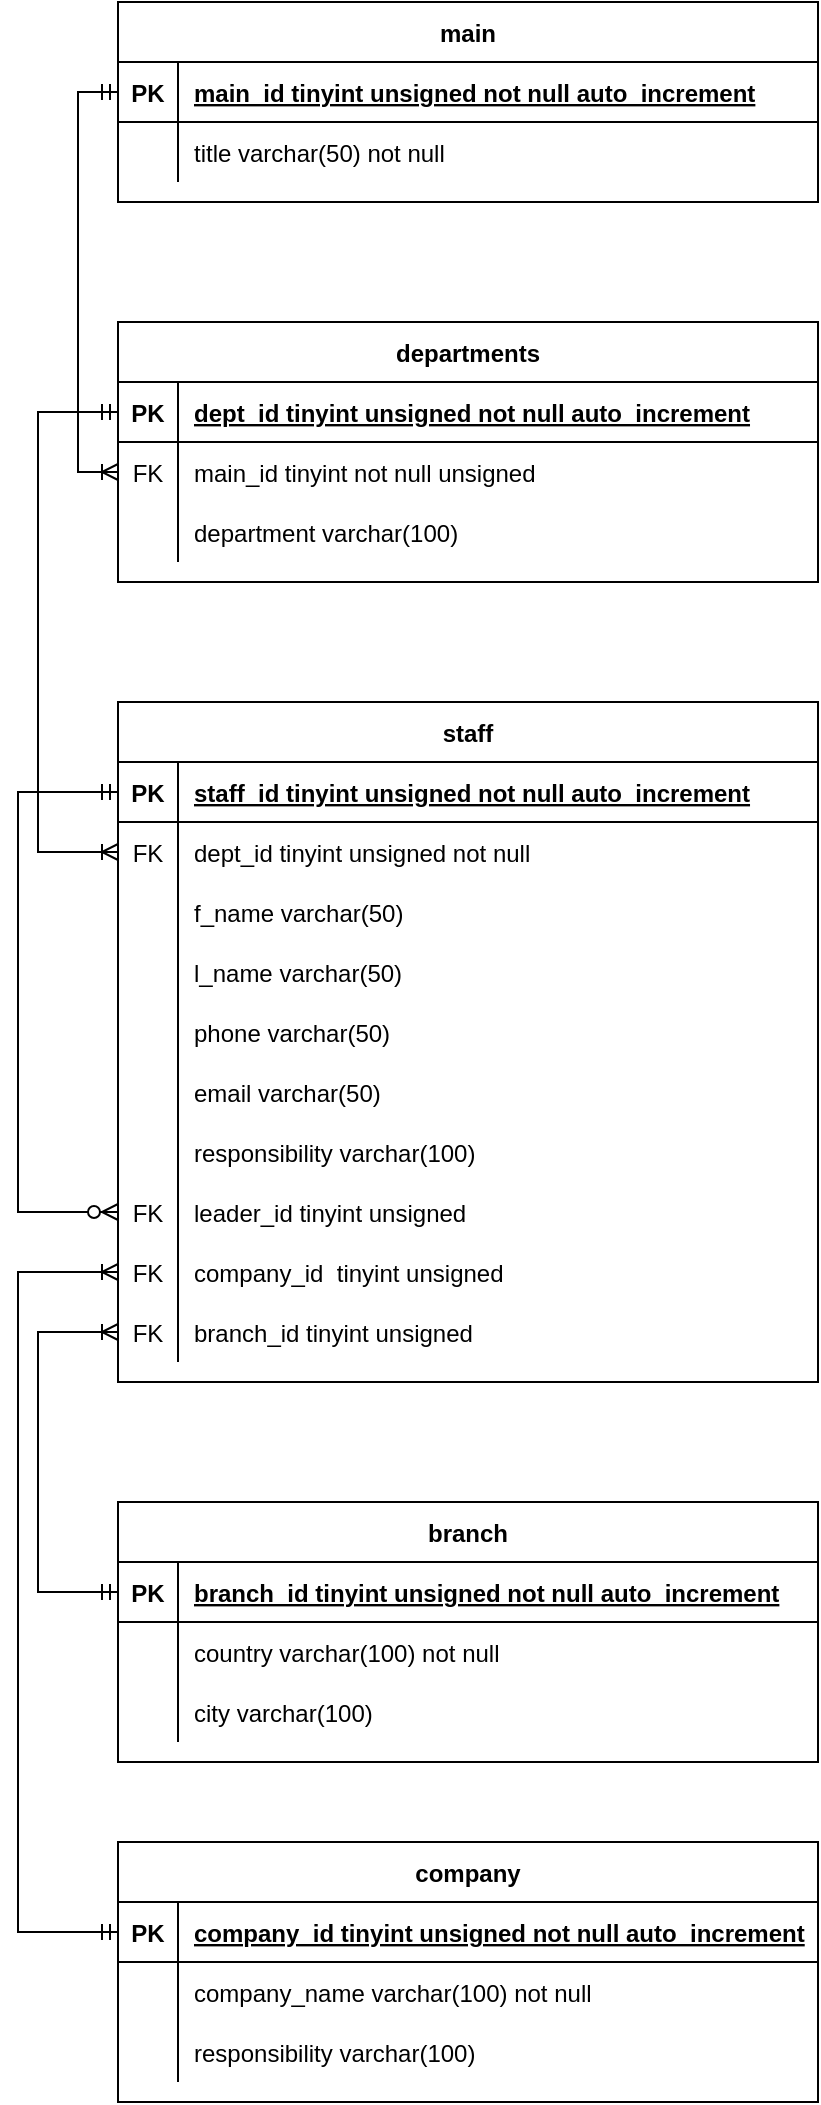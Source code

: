 <mxfile version="24.7.7">
  <diagram id="R2lEEEUBdFMjLlhIrx00" name="Page-1">
    <mxGraphModel dx="954" dy="689" grid="1" gridSize="10" guides="1" tooltips="1" connect="1" arrows="1" fold="1" page="1" pageScale="1" pageWidth="850" pageHeight="1100" math="0" shadow="0" extFonts="Permanent Marker^https://fonts.googleapis.com/css?family=Permanent+Marker">
      <root>
        <mxCell id="0" />
        <mxCell id="1" parent="0" />
        <mxCell id="C-vyLk0tnHw3VtMMgP7b-23" value="main" style="shape=table;startSize=30;container=1;collapsible=1;childLayout=tableLayout;fixedRows=1;rowLines=0;fontStyle=1;align=center;resizeLast=1;" parent="1" vertex="1">
          <mxGeometry x="250" y="30" width="350" height="100" as="geometry" />
        </mxCell>
        <mxCell id="C-vyLk0tnHw3VtMMgP7b-24" value="" style="shape=partialRectangle;collapsible=0;dropTarget=0;pointerEvents=0;fillColor=none;points=[[0,0.5],[1,0.5]];portConstraint=eastwest;top=0;left=0;right=0;bottom=1;" parent="C-vyLk0tnHw3VtMMgP7b-23" vertex="1">
          <mxGeometry y="30" width="350" height="30" as="geometry" />
        </mxCell>
        <mxCell id="C-vyLk0tnHw3VtMMgP7b-25" value="PK" style="shape=partialRectangle;overflow=hidden;connectable=0;fillColor=none;top=0;left=0;bottom=0;right=0;fontStyle=1;" parent="C-vyLk0tnHw3VtMMgP7b-24" vertex="1">
          <mxGeometry width="30" height="30" as="geometry">
            <mxRectangle width="30" height="30" as="alternateBounds" />
          </mxGeometry>
        </mxCell>
        <mxCell id="C-vyLk0tnHw3VtMMgP7b-26" value="main_id tinyint unsigned not null auto_increment" style="shape=partialRectangle;overflow=hidden;connectable=0;fillColor=none;top=0;left=0;bottom=0;right=0;align=left;spacingLeft=6;fontStyle=5;" parent="C-vyLk0tnHw3VtMMgP7b-24" vertex="1">
          <mxGeometry x="30" width="320" height="30" as="geometry">
            <mxRectangle width="320" height="30" as="alternateBounds" />
          </mxGeometry>
        </mxCell>
        <mxCell id="C-vyLk0tnHw3VtMMgP7b-27" value="" style="shape=partialRectangle;collapsible=0;dropTarget=0;pointerEvents=0;fillColor=none;points=[[0,0.5],[1,0.5]];portConstraint=eastwest;top=0;left=0;right=0;bottom=0;" parent="C-vyLk0tnHw3VtMMgP7b-23" vertex="1">
          <mxGeometry y="60" width="350" height="30" as="geometry" />
        </mxCell>
        <mxCell id="C-vyLk0tnHw3VtMMgP7b-28" value="" style="shape=partialRectangle;overflow=hidden;connectable=0;fillColor=none;top=0;left=0;bottom=0;right=0;" parent="C-vyLk0tnHw3VtMMgP7b-27" vertex="1">
          <mxGeometry width="30" height="30" as="geometry">
            <mxRectangle width="30" height="30" as="alternateBounds" />
          </mxGeometry>
        </mxCell>
        <mxCell id="C-vyLk0tnHw3VtMMgP7b-29" value="title varchar(50) not null" style="shape=partialRectangle;overflow=hidden;connectable=0;fillColor=none;top=0;left=0;bottom=0;right=0;align=left;spacingLeft=6;" parent="C-vyLk0tnHw3VtMMgP7b-27" vertex="1">
          <mxGeometry x="30" width="320" height="30" as="geometry">
            <mxRectangle width="320" height="30" as="alternateBounds" />
          </mxGeometry>
        </mxCell>
        <mxCell id="VfBPIsVV0mVsn_l3lCs0-1" value="departments" style="shape=table;startSize=30;container=1;collapsible=1;childLayout=tableLayout;fixedRows=1;rowLines=0;fontStyle=1;align=center;resizeLast=1;" parent="1" vertex="1">
          <mxGeometry x="250" y="190" width="350" height="130" as="geometry">
            <mxRectangle x="520" y="120" width="110" height="30" as="alternateBounds" />
          </mxGeometry>
        </mxCell>
        <mxCell id="VfBPIsVV0mVsn_l3lCs0-2" value="" style="shape=partialRectangle;collapsible=0;dropTarget=0;pointerEvents=0;fillColor=none;points=[[0,0.5],[1,0.5]];portConstraint=eastwest;top=0;left=0;right=0;bottom=1;" parent="VfBPIsVV0mVsn_l3lCs0-1" vertex="1">
          <mxGeometry y="30" width="350" height="30" as="geometry" />
        </mxCell>
        <mxCell id="VfBPIsVV0mVsn_l3lCs0-3" value="PK" style="shape=partialRectangle;overflow=hidden;connectable=0;fillColor=none;top=0;left=0;bottom=0;right=0;fontStyle=1;" parent="VfBPIsVV0mVsn_l3lCs0-2" vertex="1">
          <mxGeometry width="30" height="30" as="geometry">
            <mxRectangle width="30" height="30" as="alternateBounds" />
          </mxGeometry>
        </mxCell>
        <mxCell id="VfBPIsVV0mVsn_l3lCs0-4" value="dept_id tinyint unsigned not null auto_increment" style="shape=partialRectangle;overflow=hidden;connectable=0;fillColor=none;top=0;left=0;bottom=0;right=0;align=left;spacingLeft=6;fontStyle=5;" parent="VfBPIsVV0mVsn_l3lCs0-2" vertex="1">
          <mxGeometry x="30" width="320" height="30" as="geometry">
            <mxRectangle width="320" height="30" as="alternateBounds" />
          </mxGeometry>
        </mxCell>
        <mxCell id="VfBPIsVV0mVsn_l3lCs0-5" value="" style="shape=partialRectangle;collapsible=0;dropTarget=0;pointerEvents=0;fillColor=none;points=[[0,0.5],[1,0.5]];portConstraint=eastwest;top=0;left=0;right=0;bottom=0;" parent="VfBPIsVV0mVsn_l3lCs0-1" vertex="1">
          <mxGeometry y="60" width="350" height="30" as="geometry" />
        </mxCell>
        <mxCell id="VfBPIsVV0mVsn_l3lCs0-6" value="FK" style="shape=partialRectangle;overflow=hidden;connectable=0;fillColor=none;top=0;left=0;bottom=0;right=0;" parent="VfBPIsVV0mVsn_l3lCs0-5" vertex="1">
          <mxGeometry width="30" height="30" as="geometry">
            <mxRectangle width="30" height="30" as="alternateBounds" />
          </mxGeometry>
        </mxCell>
        <mxCell id="VfBPIsVV0mVsn_l3lCs0-7" value="main_id tinyint not null unsigned" style="shape=partialRectangle;overflow=hidden;connectable=0;fillColor=none;top=0;left=0;bottom=0;right=0;align=left;spacingLeft=6;" parent="VfBPIsVV0mVsn_l3lCs0-5" vertex="1">
          <mxGeometry x="30" width="320" height="30" as="geometry">
            <mxRectangle width="320" height="30" as="alternateBounds" />
          </mxGeometry>
        </mxCell>
        <mxCell id="VfBPIsVV0mVsn_l3lCs0-25" value="" style="shape=partialRectangle;collapsible=0;dropTarget=0;pointerEvents=0;fillColor=none;points=[[0,0.5],[1,0.5]];portConstraint=eastwest;top=0;left=0;right=0;bottom=0;" parent="VfBPIsVV0mVsn_l3lCs0-1" vertex="1">
          <mxGeometry y="90" width="350" height="30" as="geometry" />
        </mxCell>
        <mxCell id="VfBPIsVV0mVsn_l3lCs0-26" value="" style="shape=partialRectangle;overflow=hidden;connectable=0;fillColor=none;top=0;left=0;bottom=0;right=0;" parent="VfBPIsVV0mVsn_l3lCs0-25" vertex="1">
          <mxGeometry width="30" height="30" as="geometry">
            <mxRectangle width="30" height="30" as="alternateBounds" />
          </mxGeometry>
        </mxCell>
        <mxCell id="VfBPIsVV0mVsn_l3lCs0-27" value="department varchar(100)" style="shape=partialRectangle;overflow=hidden;connectable=0;fillColor=none;top=0;left=0;bottom=0;right=0;align=left;spacingLeft=6;" parent="VfBPIsVV0mVsn_l3lCs0-25" vertex="1">
          <mxGeometry x="30" width="320" height="30" as="geometry">
            <mxRectangle width="320" height="30" as="alternateBounds" />
          </mxGeometry>
        </mxCell>
        <mxCell id="VfBPIsVV0mVsn_l3lCs0-34" value="staff" style="shape=table;startSize=30;container=1;collapsible=1;childLayout=tableLayout;fixedRows=1;rowLines=0;fontStyle=1;align=center;resizeLast=1;" parent="1" vertex="1">
          <mxGeometry x="250" y="380" width="350" height="340" as="geometry">
            <mxRectangle x="520" y="120" width="110" height="30" as="alternateBounds" />
          </mxGeometry>
        </mxCell>
        <mxCell id="VfBPIsVV0mVsn_l3lCs0-35" value="" style="shape=partialRectangle;collapsible=0;dropTarget=0;pointerEvents=0;fillColor=none;points=[[0,0.5],[1,0.5]];portConstraint=eastwest;top=0;left=0;right=0;bottom=1;" parent="VfBPIsVV0mVsn_l3lCs0-34" vertex="1">
          <mxGeometry y="30" width="350" height="30" as="geometry" />
        </mxCell>
        <mxCell id="VfBPIsVV0mVsn_l3lCs0-36" value="PK" style="shape=partialRectangle;overflow=hidden;connectable=0;fillColor=none;top=0;left=0;bottom=0;right=0;fontStyle=1;" parent="VfBPIsVV0mVsn_l3lCs0-35" vertex="1">
          <mxGeometry width="30" height="30" as="geometry">
            <mxRectangle width="30" height="30" as="alternateBounds" />
          </mxGeometry>
        </mxCell>
        <mxCell id="VfBPIsVV0mVsn_l3lCs0-37" value="staff_id tinyint unsigned not null auto_increment" style="shape=partialRectangle;overflow=hidden;connectable=0;fillColor=none;top=0;left=0;bottom=0;right=0;align=left;spacingLeft=6;fontStyle=5;" parent="VfBPIsVV0mVsn_l3lCs0-35" vertex="1">
          <mxGeometry x="30" width="320" height="30" as="geometry">
            <mxRectangle width="320" height="30" as="alternateBounds" />
          </mxGeometry>
        </mxCell>
        <mxCell id="VfBPIsVV0mVsn_l3lCs0-38" value="" style="shape=partialRectangle;collapsible=0;dropTarget=0;pointerEvents=0;fillColor=none;points=[[0,0.5],[1,0.5]];portConstraint=eastwest;top=0;left=0;right=0;bottom=0;" parent="VfBPIsVV0mVsn_l3lCs0-34" vertex="1">
          <mxGeometry y="60" width="350" height="30" as="geometry" />
        </mxCell>
        <mxCell id="VfBPIsVV0mVsn_l3lCs0-39" value="FK" style="shape=partialRectangle;overflow=hidden;connectable=0;fillColor=none;top=0;left=0;bottom=0;right=0;" parent="VfBPIsVV0mVsn_l3lCs0-38" vertex="1">
          <mxGeometry width="30" height="30" as="geometry">
            <mxRectangle width="30" height="30" as="alternateBounds" />
          </mxGeometry>
        </mxCell>
        <mxCell id="VfBPIsVV0mVsn_l3lCs0-40" value="dept_id tinyint unsigned not null" style="shape=partialRectangle;overflow=hidden;connectable=0;fillColor=none;top=0;left=0;bottom=0;right=0;align=left;spacingLeft=6;" parent="VfBPIsVV0mVsn_l3lCs0-38" vertex="1">
          <mxGeometry x="30" width="320" height="30" as="geometry">
            <mxRectangle width="320" height="30" as="alternateBounds" />
          </mxGeometry>
        </mxCell>
        <mxCell id="VfBPIsVV0mVsn_l3lCs0-41" value="" style="shape=partialRectangle;collapsible=0;dropTarget=0;pointerEvents=0;fillColor=none;points=[[0,0.5],[1,0.5]];portConstraint=eastwest;top=0;left=0;right=0;bottom=0;" parent="VfBPIsVV0mVsn_l3lCs0-34" vertex="1">
          <mxGeometry y="90" width="350" height="30" as="geometry" />
        </mxCell>
        <mxCell id="VfBPIsVV0mVsn_l3lCs0-42" value="" style="shape=partialRectangle;overflow=hidden;connectable=0;fillColor=none;top=0;left=0;bottom=0;right=0;" parent="VfBPIsVV0mVsn_l3lCs0-41" vertex="1">
          <mxGeometry width="30" height="30" as="geometry">
            <mxRectangle width="30" height="30" as="alternateBounds" />
          </mxGeometry>
        </mxCell>
        <mxCell id="VfBPIsVV0mVsn_l3lCs0-43" value="f_name varchar(50)" style="shape=partialRectangle;overflow=hidden;connectable=0;fillColor=none;top=0;left=0;bottom=0;right=0;align=left;spacingLeft=6;" parent="VfBPIsVV0mVsn_l3lCs0-41" vertex="1">
          <mxGeometry x="30" width="320" height="30" as="geometry">
            <mxRectangle width="320" height="30" as="alternateBounds" />
          </mxGeometry>
        </mxCell>
        <mxCell id="VfBPIsVV0mVsn_l3lCs0-44" value="" style="shape=partialRectangle;collapsible=0;dropTarget=0;pointerEvents=0;fillColor=none;points=[[0,0.5],[1,0.5]];portConstraint=eastwest;top=0;left=0;right=0;bottom=0;" parent="VfBPIsVV0mVsn_l3lCs0-34" vertex="1">
          <mxGeometry y="120" width="350" height="30" as="geometry" />
        </mxCell>
        <mxCell id="VfBPIsVV0mVsn_l3lCs0-45" value="" style="shape=partialRectangle;overflow=hidden;connectable=0;fillColor=none;top=0;left=0;bottom=0;right=0;" parent="VfBPIsVV0mVsn_l3lCs0-44" vertex="1">
          <mxGeometry width="30" height="30" as="geometry">
            <mxRectangle width="30" height="30" as="alternateBounds" />
          </mxGeometry>
        </mxCell>
        <mxCell id="VfBPIsVV0mVsn_l3lCs0-46" value="l_name varchar(50)" style="shape=partialRectangle;overflow=hidden;connectable=0;fillColor=none;top=0;left=0;bottom=0;right=0;align=left;spacingLeft=6;" parent="VfBPIsVV0mVsn_l3lCs0-44" vertex="1">
          <mxGeometry x="30" width="320" height="30" as="geometry">
            <mxRectangle width="320" height="30" as="alternateBounds" />
          </mxGeometry>
        </mxCell>
        <mxCell id="VfBPIsVV0mVsn_l3lCs0-47" value="" style="shape=partialRectangle;collapsible=0;dropTarget=0;pointerEvents=0;fillColor=none;points=[[0,0.5],[1,0.5]];portConstraint=eastwest;top=0;left=0;right=0;bottom=0;" parent="VfBPIsVV0mVsn_l3lCs0-34" vertex="1">
          <mxGeometry y="150" width="350" height="30" as="geometry" />
        </mxCell>
        <mxCell id="VfBPIsVV0mVsn_l3lCs0-48" value="" style="shape=partialRectangle;overflow=hidden;connectable=0;fillColor=none;top=0;left=0;bottom=0;right=0;" parent="VfBPIsVV0mVsn_l3lCs0-47" vertex="1">
          <mxGeometry width="30" height="30" as="geometry">
            <mxRectangle width="30" height="30" as="alternateBounds" />
          </mxGeometry>
        </mxCell>
        <mxCell id="VfBPIsVV0mVsn_l3lCs0-49" value="phone varchar(50)" style="shape=partialRectangle;overflow=hidden;connectable=0;fillColor=none;top=0;left=0;bottom=0;right=0;align=left;spacingLeft=6;" parent="VfBPIsVV0mVsn_l3lCs0-47" vertex="1">
          <mxGeometry x="30" width="320" height="30" as="geometry">
            <mxRectangle width="320" height="30" as="alternateBounds" />
          </mxGeometry>
        </mxCell>
        <mxCell id="VfBPIsVV0mVsn_l3lCs0-50" value="" style="shape=partialRectangle;collapsible=0;dropTarget=0;pointerEvents=0;fillColor=none;points=[[0,0.5],[1,0.5]];portConstraint=eastwest;top=0;left=0;right=0;bottom=0;" parent="VfBPIsVV0mVsn_l3lCs0-34" vertex="1">
          <mxGeometry y="180" width="350" height="30" as="geometry" />
        </mxCell>
        <mxCell id="VfBPIsVV0mVsn_l3lCs0-51" value="" style="shape=partialRectangle;overflow=hidden;connectable=0;fillColor=none;top=0;left=0;bottom=0;right=0;" parent="VfBPIsVV0mVsn_l3lCs0-50" vertex="1">
          <mxGeometry width="30" height="30" as="geometry">
            <mxRectangle width="30" height="30" as="alternateBounds" />
          </mxGeometry>
        </mxCell>
        <mxCell id="VfBPIsVV0mVsn_l3lCs0-52" value="email varchar(50)" style="shape=partialRectangle;overflow=hidden;connectable=0;fillColor=none;top=0;left=0;bottom=0;right=0;align=left;spacingLeft=6;" parent="VfBPIsVV0mVsn_l3lCs0-50" vertex="1">
          <mxGeometry x="30" width="320" height="30" as="geometry">
            <mxRectangle width="320" height="30" as="alternateBounds" />
          </mxGeometry>
        </mxCell>
        <mxCell id="VfBPIsVV0mVsn_l3lCs0-72" value="" style="shape=partialRectangle;collapsible=0;dropTarget=0;pointerEvents=0;fillColor=none;points=[[0,0.5],[1,0.5]];portConstraint=eastwest;top=0;left=0;right=0;bottom=0;" parent="VfBPIsVV0mVsn_l3lCs0-34" vertex="1">
          <mxGeometry y="210" width="350" height="30" as="geometry" />
        </mxCell>
        <mxCell id="VfBPIsVV0mVsn_l3lCs0-73" value="" style="shape=partialRectangle;overflow=hidden;connectable=0;fillColor=none;top=0;left=0;bottom=0;right=0;" parent="VfBPIsVV0mVsn_l3lCs0-72" vertex="1">
          <mxGeometry width="30" height="30" as="geometry">
            <mxRectangle width="30" height="30" as="alternateBounds" />
          </mxGeometry>
        </mxCell>
        <mxCell id="VfBPIsVV0mVsn_l3lCs0-74" value="responsibility varchar(100)" style="shape=partialRectangle;overflow=hidden;connectable=0;fillColor=none;top=0;left=0;bottom=0;right=0;align=left;spacingLeft=6;" parent="VfBPIsVV0mVsn_l3lCs0-72" vertex="1">
          <mxGeometry x="30" width="320" height="30" as="geometry">
            <mxRectangle width="320" height="30" as="alternateBounds" />
          </mxGeometry>
        </mxCell>
        <mxCell id="VfBPIsVV0mVsn_l3lCs0-75" value="" style="shape=partialRectangle;collapsible=0;dropTarget=0;pointerEvents=0;fillColor=none;points=[[0,0.5],[1,0.5]];portConstraint=eastwest;top=0;left=0;right=0;bottom=0;" parent="VfBPIsVV0mVsn_l3lCs0-34" vertex="1">
          <mxGeometry y="240" width="350" height="30" as="geometry" />
        </mxCell>
        <mxCell id="VfBPIsVV0mVsn_l3lCs0-76" value="FK" style="shape=partialRectangle;overflow=hidden;connectable=0;fillColor=none;top=0;left=0;bottom=0;right=0;" parent="VfBPIsVV0mVsn_l3lCs0-75" vertex="1">
          <mxGeometry width="30" height="30" as="geometry">
            <mxRectangle width="30" height="30" as="alternateBounds" />
          </mxGeometry>
        </mxCell>
        <mxCell id="VfBPIsVV0mVsn_l3lCs0-77" value="leader_id tinyint unsigned" style="shape=partialRectangle;overflow=hidden;connectable=0;fillColor=none;top=0;left=0;bottom=0;right=0;align=left;spacingLeft=6;" parent="VfBPIsVV0mVsn_l3lCs0-75" vertex="1">
          <mxGeometry x="30" width="320" height="30" as="geometry">
            <mxRectangle width="320" height="30" as="alternateBounds" />
          </mxGeometry>
        </mxCell>
        <mxCell id="VfBPIsVV0mVsn_l3lCs0-78" value="" style="shape=partialRectangle;collapsible=0;dropTarget=0;pointerEvents=0;fillColor=none;points=[[0,0.5],[1,0.5]];portConstraint=eastwest;top=0;left=0;right=0;bottom=0;" parent="VfBPIsVV0mVsn_l3lCs0-34" vertex="1">
          <mxGeometry y="270" width="350" height="30" as="geometry" />
        </mxCell>
        <mxCell id="VfBPIsVV0mVsn_l3lCs0-79" value="FK" style="shape=partialRectangle;overflow=hidden;connectable=0;fillColor=none;top=0;left=0;bottom=0;right=0;" parent="VfBPIsVV0mVsn_l3lCs0-78" vertex="1">
          <mxGeometry width="30" height="30" as="geometry">
            <mxRectangle width="30" height="30" as="alternateBounds" />
          </mxGeometry>
        </mxCell>
        <mxCell id="VfBPIsVV0mVsn_l3lCs0-80" value="company_id  tinyint unsigned " style="shape=partialRectangle;overflow=hidden;connectable=0;fillColor=none;top=0;left=0;bottom=0;right=0;align=left;spacingLeft=6;" parent="VfBPIsVV0mVsn_l3lCs0-78" vertex="1">
          <mxGeometry x="30" width="320" height="30" as="geometry">
            <mxRectangle width="320" height="30" as="alternateBounds" />
          </mxGeometry>
        </mxCell>
        <mxCell id="e6E24YNgS6thNEKnr9IS-1" value="" style="shape=partialRectangle;collapsible=0;dropTarget=0;pointerEvents=0;fillColor=none;points=[[0,0.5],[1,0.5]];portConstraint=eastwest;top=0;left=0;right=0;bottom=0;" vertex="1" parent="VfBPIsVV0mVsn_l3lCs0-34">
          <mxGeometry y="300" width="350" height="30" as="geometry" />
        </mxCell>
        <mxCell id="e6E24YNgS6thNEKnr9IS-2" value="FK" style="shape=partialRectangle;overflow=hidden;connectable=0;fillColor=none;top=0;left=0;bottom=0;right=0;" vertex="1" parent="e6E24YNgS6thNEKnr9IS-1">
          <mxGeometry width="30" height="30" as="geometry">
            <mxRectangle width="30" height="30" as="alternateBounds" />
          </mxGeometry>
        </mxCell>
        <mxCell id="e6E24YNgS6thNEKnr9IS-3" value="branch_id tinyint unsigned" style="shape=partialRectangle;overflow=hidden;connectable=0;fillColor=none;top=0;left=0;bottom=0;right=0;align=left;spacingLeft=6;" vertex="1" parent="e6E24YNgS6thNEKnr9IS-1">
          <mxGeometry x="30" width="320" height="30" as="geometry">
            <mxRectangle width="320" height="30" as="alternateBounds" />
          </mxGeometry>
        </mxCell>
        <mxCell id="e6E24YNgS6thNEKnr9IS-4" value="" style="edgeStyle=elbowEdgeStyle;fontSize=12;html=1;endArrow=ERzeroToMany;startArrow=ERmandOne;rounded=0;exitX=0;exitY=0.5;exitDx=0;exitDy=0;entryX=0;entryY=0.5;entryDx=0;entryDy=0;" edge="1" parent="VfBPIsVV0mVsn_l3lCs0-34" source="VfBPIsVV0mVsn_l3lCs0-35" target="VfBPIsVV0mVsn_l3lCs0-75">
          <mxGeometry width="100" height="100" relative="1" as="geometry">
            <mxPoint x="-110" y="60" as="sourcePoint" />
            <mxPoint x="-50" y="300" as="targetPoint" />
            <Array as="points">
              <mxPoint x="-50" y="150" />
            </Array>
          </mxGeometry>
        </mxCell>
        <mxCell id="e6E24YNgS6thNEKnr9IS-6" value="" style="edgeStyle=elbowEdgeStyle;fontSize=12;html=1;endArrow=ERoneToMany;startArrow=ERmandOne;rounded=0;exitX=0;exitY=0.5;exitDx=0;exitDy=0;entryX=0;entryY=0.5;entryDx=0;entryDy=0;" edge="1" parent="1" source="C-vyLk0tnHw3VtMMgP7b-24" target="VfBPIsVV0mVsn_l3lCs0-5">
          <mxGeometry width="100" height="100" relative="1" as="geometry">
            <mxPoint x="590" y="400" as="sourcePoint" />
            <mxPoint x="690" y="300" as="targetPoint" />
            <Array as="points">
              <mxPoint x="230" y="180" />
            </Array>
          </mxGeometry>
        </mxCell>
        <mxCell id="e6E24YNgS6thNEKnr9IS-7" value="" style="edgeStyle=elbowEdgeStyle;fontSize=12;html=1;endArrow=ERoneToMany;startArrow=ERmandOne;rounded=0;exitX=0;exitY=0.5;exitDx=0;exitDy=0;" edge="1" parent="1" source="VfBPIsVV0mVsn_l3lCs0-2" target="VfBPIsVV0mVsn_l3lCs0-38">
          <mxGeometry width="100" height="100" relative="1" as="geometry">
            <mxPoint x="290" y="170" as="sourcePoint" />
            <mxPoint x="200" y="360" as="targetPoint" />
            <Array as="points">
              <mxPoint x="210" y="320" />
              <mxPoint x="180" y="275" />
            </Array>
          </mxGeometry>
        </mxCell>
        <mxCell id="e6E24YNgS6thNEKnr9IS-8" value="branch" style="shape=table;startSize=30;container=1;collapsible=1;childLayout=tableLayout;fixedRows=1;rowLines=0;fontStyle=1;align=center;resizeLast=1;" vertex="1" parent="1">
          <mxGeometry x="250" y="780" width="350" height="130" as="geometry">
            <mxRectangle x="520" y="120" width="110" height="30" as="alternateBounds" />
          </mxGeometry>
        </mxCell>
        <mxCell id="e6E24YNgS6thNEKnr9IS-9" value="" style="shape=partialRectangle;collapsible=0;dropTarget=0;pointerEvents=0;fillColor=none;points=[[0,0.5],[1,0.5]];portConstraint=eastwest;top=0;left=0;right=0;bottom=1;" vertex="1" parent="e6E24YNgS6thNEKnr9IS-8">
          <mxGeometry y="30" width="350" height="30" as="geometry" />
        </mxCell>
        <mxCell id="e6E24YNgS6thNEKnr9IS-10" value="PK" style="shape=partialRectangle;overflow=hidden;connectable=0;fillColor=none;top=0;left=0;bottom=0;right=0;fontStyle=1;" vertex="1" parent="e6E24YNgS6thNEKnr9IS-9">
          <mxGeometry width="30" height="30" as="geometry">
            <mxRectangle width="30" height="30" as="alternateBounds" />
          </mxGeometry>
        </mxCell>
        <mxCell id="e6E24YNgS6thNEKnr9IS-11" value="branch_id tinyint unsigned not null auto_increment" style="shape=partialRectangle;overflow=hidden;connectable=0;fillColor=none;top=0;left=0;bottom=0;right=0;align=left;spacingLeft=6;fontStyle=5;" vertex="1" parent="e6E24YNgS6thNEKnr9IS-9">
          <mxGeometry x="30" width="320" height="30" as="geometry">
            <mxRectangle width="320" height="30" as="alternateBounds" />
          </mxGeometry>
        </mxCell>
        <mxCell id="e6E24YNgS6thNEKnr9IS-12" value="" style="shape=partialRectangle;collapsible=0;dropTarget=0;pointerEvents=0;fillColor=none;points=[[0,0.5],[1,0.5]];portConstraint=eastwest;top=0;left=0;right=0;bottom=0;" vertex="1" parent="e6E24YNgS6thNEKnr9IS-8">
          <mxGeometry y="60" width="350" height="30" as="geometry" />
        </mxCell>
        <mxCell id="e6E24YNgS6thNEKnr9IS-13" value="" style="shape=partialRectangle;overflow=hidden;connectable=0;fillColor=none;top=0;left=0;bottom=0;right=0;" vertex="1" parent="e6E24YNgS6thNEKnr9IS-12">
          <mxGeometry width="30" height="30" as="geometry">
            <mxRectangle width="30" height="30" as="alternateBounds" />
          </mxGeometry>
        </mxCell>
        <mxCell id="e6E24YNgS6thNEKnr9IS-14" value="country varchar(100) not null" style="shape=partialRectangle;overflow=hidden;connectable=0;fillColor=none;top=0;left=0;bottom=0;right=0;align=left;spacingLeft=6;" vertex="1" parent="e6E24YNgS6thNEKnr9IS-12">
          <mxGeometry x="30" width="320" height="30" as="geometry">
            <mxRectangle width="320" height="30" as="alternateBounds" />
          </mxGeometry>
        </mxCell>
        <mxCell id="e6E24YNgS6thNEKnr9IS-15" value="" style="shape=partialRectangle;collapsible=0;dropTarget=0;pointerEvents=0;fillColor=none;points=[[0,0.5],[1,0.5]];portConstraint=eastwest;top=0;left=0;right=0;bottom=0;" vertex="1" parent="e6E24YNgS6thNEKnr9IS-8">
          <mxGeometry y="90" width="350" height="30" as="geometry" />
        </mxCell>
        <mxCell id="e6E24YNgS6thNEKnr9IS-16" value="" style="shape=partialRectangle;overflow=hidden;connectable=0;fillColor=none;top=0;left=0;bottom=0;right=0;" vertex="1" parent="e6E24YNgS6thNEKnr9IS-15">
          <mxGeometry width="30" height="30" as="geometry">
            <mxRectangle width="30" height="30" as="alternateBounds" />
          </mxGeometry>
        </mxCell>
        <mxCell id="e6E24YNgS6thNEKnr9IS-17" value="city varchar(100) " style="shape=partialRectangle;overflow=hidden;connectable=0;fillColor=none;top=0;left=0;bottom=0;right=0;align=left;spacingLeft=6;" vertex="1" parent="e6E24YNgS6thNEKnr9IS-15">
          <mxGeometry x="30" width="320" height="30" as="geometry">
            <mxRectangle width="320" height="30" as="alternateBounds" />
          </mxGeometry>
        </mxCell>
        <mxCell id="e6E24YNgS6thNEKnr9IS-18" value="" style="edgeStyle=elbowEdgeStyle;fontSize=12;html=1;endArrow=ERoneToMany;startArrow=ERmandOne;rounded=0;exitX=0;exitY=0.5;exitDx=0;exitDy=0;entryX=0;entryY=0.5;entryDx=0;entryDy=0;" edge="1" parent="1" source="e6E24YNgS6thNEKnr9IS-9" target="e6E24YNgS6thNEKnr9IS-1">
          <mxGeometry width="100" height="100" relative="1" as="geometry">
            <mxPoint x="790" y="570" as="sourcePoint" />
            <mxPoint x="790" y="790" as="targetPoint" />
            <Array as="points">
              <mxPoint x="210" y="740" />
              <mxPoint x="720" y="610" />
            </Array>
          </mxGeometry>
        </mxCell>
        <mxCell id="e6E24YNgS6thNEKnr9IS-19" value="company" style="shape=table;startSize=30;container=1;collapsible=1;childLayout=tableLayout;fixedRows=1;rowLines=0;fontStyle=1;align=center;resizeLast=1;" vertex="1" parent="1">
          <mxGeometry x="250" y="950" width="350" height="130" as="geometry">
            <mxRectangle x="520" y="120" width="110" height="30" as="alternateBounds" />
          </mxGeometry>
        </mxCell>
        <mxCell id="e6E24YNgS6thNEKnr9IS-20" value="" style="shape=partialRectangle;collapsible=0;dropTarget=0;pointerEvents=0;fillColor=none;points=[[0,0.5],[1,0.5]];portConstraint=eastwest;top=0;left=0;right=0;bottom=1;" vertex="1" parent="e6E24YNgS6thNEKnr9IS-19">
          <mxGeometry y="30" width="350" height="30" as="geometry" />
        </mxCell>
        <mxCell id="e6E24YNgS6thNEKnr9IS-21" value="PK" style="shape=partialRectangle;overflow=hidden;connectable=0;fillColor=none;top=0;left=0;bottom=0;right=0;fontStyle=1;" vertex="1" parent="e6E24YNgS6thNEKnr9IS-20">
          <mxGeometry width="30" height="30" as="geometry">
            <mxRectangle width="30" height="30" as="alternateBounds" />
          </mxGeometry>
        </mxCell>
        <mxCell id="e6E24YNgS6thNEKnr9IS-22" value="company_id tinyint unsigned not null auto_increment" style="shape=partialRectangle;overflow=hidden;connectable=0;fillColor=none;top=0;left=0;bottom=0;right=0;align=left;spacingLeft=6;fontStyle=5;" vertex="1" parent="e6E24YNgS6thNEKnr9IS-20">
          <mxGeometry x="30" width="320" height="30" as="geometry">
            <mxRectangle width="320" height="30" as="alternateBounds" />
          </mxGeometry>
        </mxCell>
        <mxCell id="e6E24YNgS6thNEKnr9IS-23" value="" style="shape=partialRectangle;collapsible=0;dropTarget=0;pointerEvents=0;fillColor=none;points=[[0,0.5],[1,0.5]];portConstraint=eastwest;top=0;left=0;right=0;bottom=0;" vertex="1" parent="e6E24YNgS6thNEKnr9IS-19">
          <mxGeometry y="60" width="350" height="30" as="geometry" />
        </mxCell>
        <mxCell id="e6E24YNgS6thNEKnr9IS-24" value="" style="shape=partialRectangle;overflow=hidden;connectable=0;fillColor=none;top=0;left=0;bottom=0;right=0;" vertex="1" parent="e6E24YNgS6thNEKnr9IS-23">
          <mxGeometry width="30" height="30" as="geometry">
            <mxRectangle width="30" height="30" as="alternateBounds" />
          </mxGeometry>
        </mxCell>
        <mxCell id="e6E24YNgS6thNEKnr9IS-25" value="company_name varchar(100) not null" style="shape=partialRectangle;overflow=hidden;connectable=0;fillColor=none;top=0;left=0;bottom=0;right=0;align=left;spacingLeft=6;" vertex="1" parent="e6E24YNgS6thNEKnr9IS-23">
          <mxGeometry x="30" width="320" height="30" as="geometry">
            <mxRectangle width="320" height="30" as="alternateBounds" />
          </mxGeometry>
        </mxCell>
        <mxCell id="e6E24YNgS6thNEKnr9IS-26" value="" style="shape=partialRectangle;collapsible=0;dropTarget=0;pointerEvents=0;fillColor=none;points=[[0,0.5],[1,0.5]];portConstraint=eastwest;top=0;left=0;right=0;bottom=0;" vertex="1" parent="e6E24YNgS6thNEKnr9IS-19">
          <mxGeometry y="90" width="350" height="30" as="geometry" />
        </mxCell>
        <mxCell id="e6E24YNgS6thNEKnr9IS-27" value="" style="shape=partialRectangle;overflow=hidden;connectable=0;fillColor=none;top=0;left=0;bottom=0;right=0;" vertex="1" parent="e6E24YNgS6thNEKnr9IS-26">
          <mxGeometry width="30" height="30" as="geometry">
            <mxRectangle width="30" height="30" as="alternateBounds" />
          </mxGeometry>
        </mxCell>
        <mxCell id="e6E24YNgS6thNEKnr9IS-28" value="responsibility varchar(100)" style="shape=partialRectangle;overflow=hidden;connectable=0;fillColor=none;top=0;left=0;bottom=0;right=0;align=left;spacingLeft=6;" vertex="1" parent="e6E24YNgS6thNEKnr9IS-26">
          <mxGeometry x="30" width="320" height="30" as="geometry">
            <mxRectangle width="320" height="30" as="alternateBounds" />
          </mxGeometry>
        </mxCell>
        <mxCell id="e6E24YNgS6thNEKnr9IS-29" value="" style="edgeStyle=elbowEdgeStyle;fontSize=12;html=1;endArrow=ERoneToMany;startArrow=ERmandOne;rounded=0;exitX=0;exitY=0.5;exitDx=0;exitDy=0;entryX=0;entryY=0.5;entryDx=0;entryDy=0;" edge="1" parent="1" source="e6E24YNgS6thNEKnr9IS-20" target="VfBPIsVV0mVsn_l3lCs0-78">
          <mxGeometry width="100" height="100" relative="1" as="geometry">
            <mxPoint x="170" y="940" as="sourcePoint" />
            <mxPoint x="170" y="810" as="targetPoint" />
            <Array as="points">
              <mxPoint x="200" y="820" />
              <mxPoint x="640" y="725" />
            </Array>
          </mxGeometry>
        </mxCell>
      </root>
    </mxGraphModel>
  </diagram>
</mxfile>
